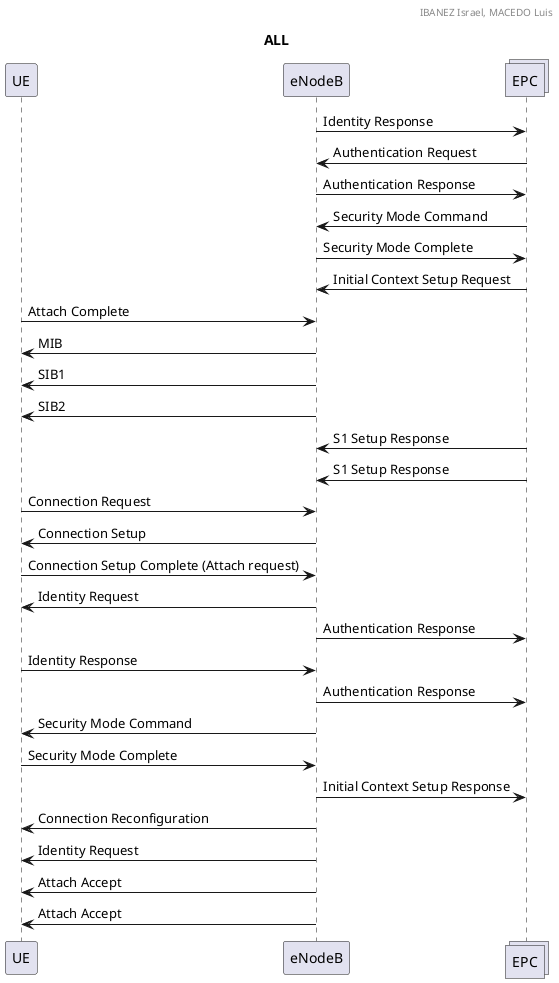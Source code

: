 @startuml 
header IBANEZ Israel, MACEDO Luis 
title ALL
participant UE
participant eNodeB
collections EPC
eNodeB -> EPC: Identity Response
EPC -> eNodeB: Authentication Request
eNodeB -> EPC: Authentication Response
EPC -> eNodeB: Security Mode Command
eNodeB -> EPC: Security Mode Complete
EPC -> eNodeB: Initial Context Setup Request
UE -> eNodeB: Attach Complete
eNodeB -> UE: MIB
eNodeB -> UE: SIB1
eNodeB -> UE: SIB2
EPC -> eNodeB: S1 Setup Response
EPC -> eNodeB: S1 Setup Response
UE -> eNodeB: Connection Request
eNodeB -> UE: Connection Setup
UE -> eNodeB: Connection Setup Complete (Attach request)
eNodeB -> UE: Identity Request
eNodeB -> EPC: Authentication Response
UE -> eNodeB: Identity Response
eNodeB -> EPC: Authentication Response
eNodeB -> UE: Security Mode Command
UE -> eNodeB: Security Mode Complete
eNodeB -> EPC: Initial Context Setup Response
eNodeB -> UE: Connection Reconfiguration
eNodeB -> UE: Identity Request
eNodeB -> UE: Attach Accept
eNodeB -> UE: Attach Accept
@enduml
